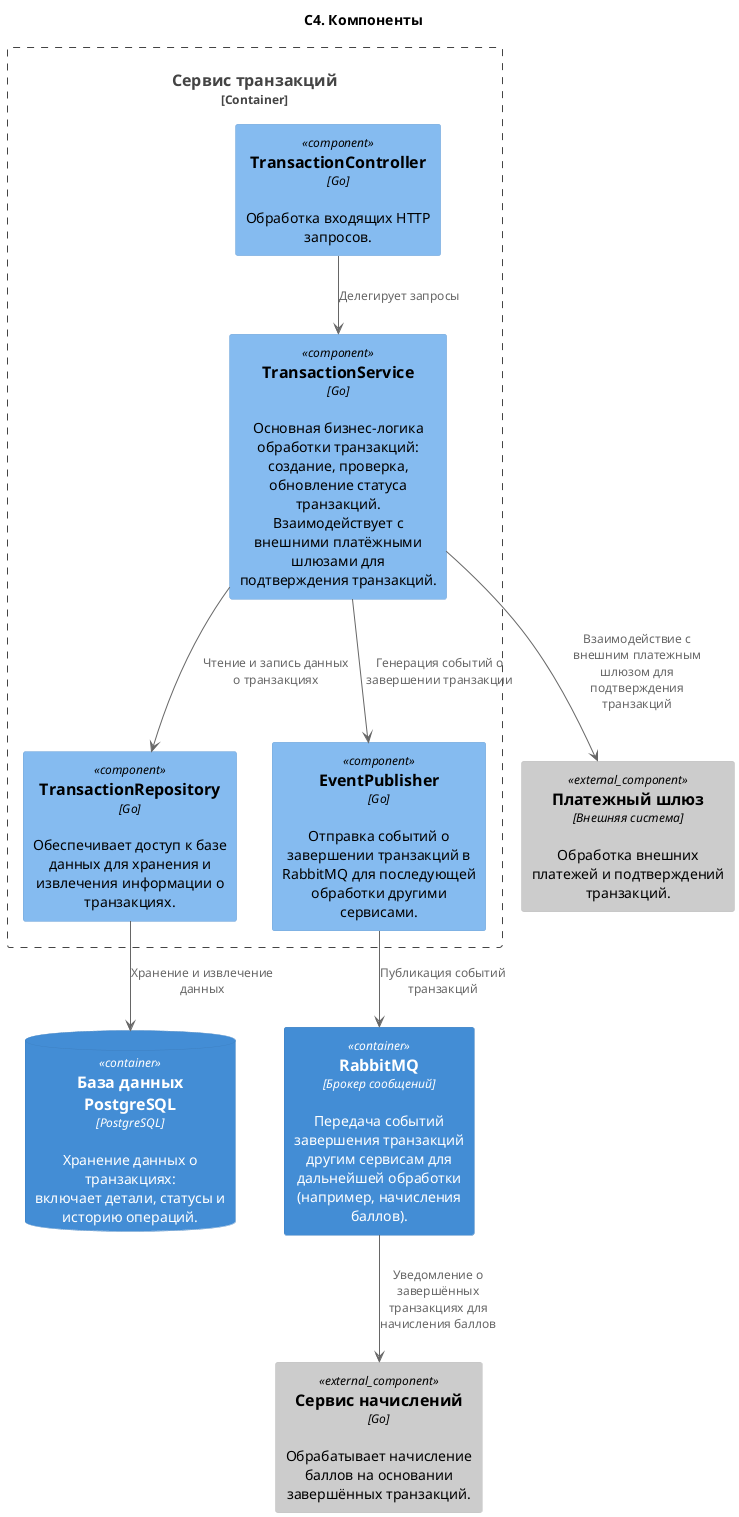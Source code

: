 @startuml
title "C4. Компоненты"

!include <C4/C4_Component>

Container_Boundary(transactionService, "Сервис транзакций") {
    Component(controller, "TransactionController", "Go", "Обработка входящих HTTP запросов.")
    Component(service, "TransactionService", "Go", "Основная бизнес-логика обработки транзакций: \nсоздание, проверка, обновление статуса транзакций. Взаимодействует с внешними платёжными шлюзами для подтверждения транзакций.")
    Component(repository, "TransactionRepository", "Go", "Обеспечивает доступ к базе данных для хранения и извлечения информации о транзакциях.")
    Component(eventPublisher, "EventPublisher", "Go", "Отправка событий о завершении транзакций в RabbitMQ для последующей обработки другими сервисами.")
}

ContainerDb(database, "База данных PostgreSQL", "PostgreSQL", "Хранение данных о транзакциях: \nвключает детали, статусы и историю операций.")

Container(messageBroker, "RabbitMQ", "Брокер сообщений", "Передача событий завершения транзакций другим сервисам для дальнейшей обработки (например, начисления баллов).")

Component_Ext(rewardService, "Сервис начислений", "Go", "Обрабатывает начисление баллов на основании завершённых транзакций.")
Component_Ext(paymentGateway, "Платежный шлюз", "Внешняя система", "Обработка внешних платежей и подтверждений транзакций.")

controller --> service : Делегирует запросы
service --> repository : Чтение и запись данных о транзакциях
service --> eventPublisher : Генерация событий о завершении транзакции
repository --> database : Хранение и извлечение данных
eventPublisher --> messageBroker : Публикация событий транзакций
service --> paymentGateway : Взаимодействие с внешним платежным шлюзом для подтверждения транзакций
messageBroker --> rewardService : Уведомление о завершённых транзакциях для начисления баллов

@enduml